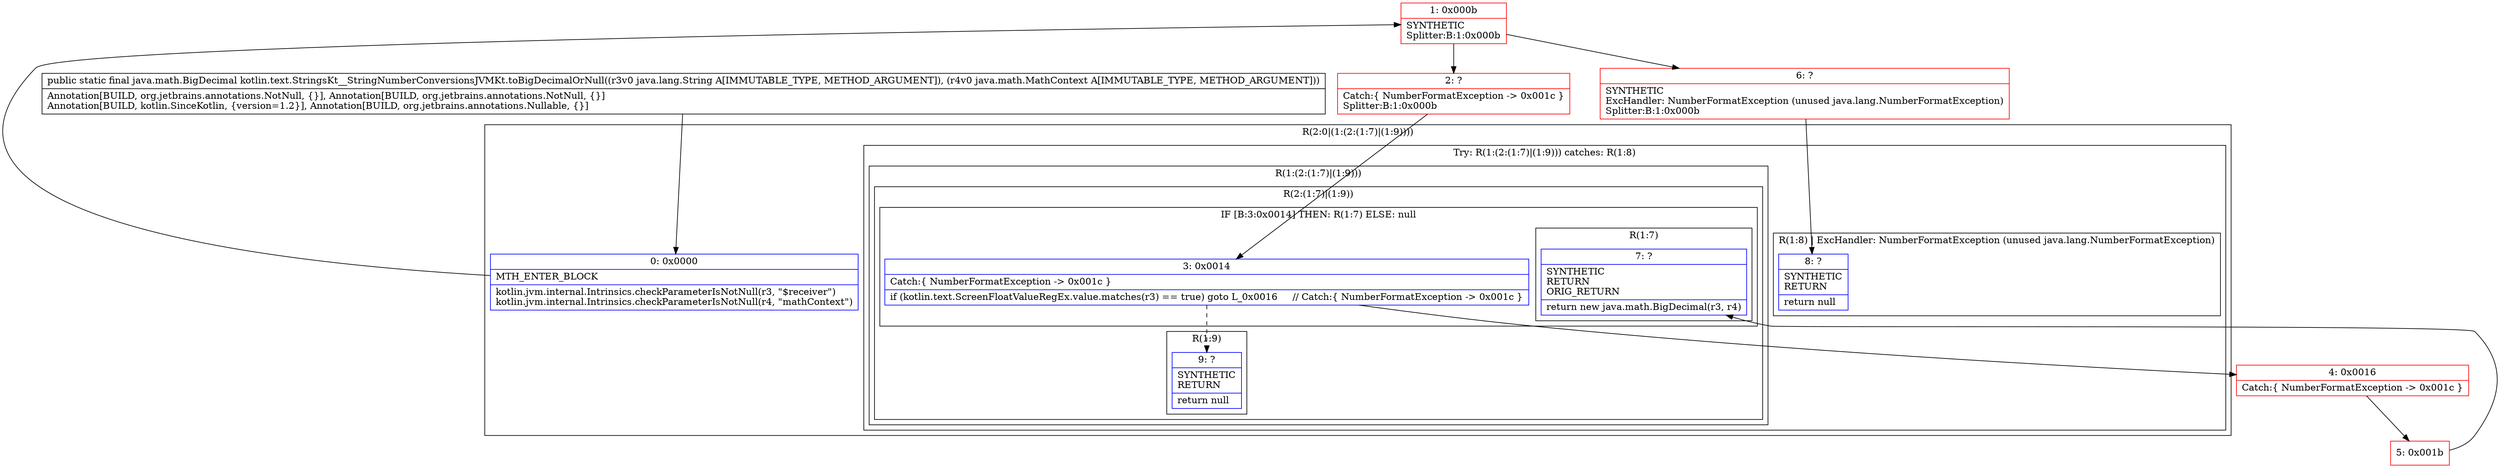 digraph "CFG forkotlin.text.StringsKt__StringNumberConversionsJVMKt.toBigDecimalOrNull(Ljava\/lang\/String;Ljava\/math\/MathContext;)Ljava\/math\/BigDecimal;" {
subgraph cluster_Region_1280033996 {
label = "R(2:0|(1:(2:(1:7)|(1:9))))";
node [shape=record,color=blue];
Node_0 [shape=record,label="{0\:\ 0x0000|MTH_ENTER_BLOCK\l|kotlin.jvm.internal.Intrinsics.checkParameterIsNotNull(r3, \"$receiver\")\lkotlin.jvm.internal.Intrinsics.checkParameterIsNotNull(r4, \"mathContext\")\l}"];
subgraph cluster_TryCatchRegion_1338431854 {
label = "Try: R(1:(2:(1:7)|(1:9))) catches: R(1:8)";
node [shape=record,color=blue];
subgraph cluster_Region_932879906 {
label = "R(1:(2:(1:7)|(1:9)))";
node [shape=record,color=blue];
subgraph cluster_Region_1962310195 {
label = "R(2:(1:7)|(1:9))";
node [shape=record,color=blue];
subgraph cluster_IfRegion_1711914437 {
label = "IF [B:3:0x0014] THEN: R(1:7) ELSE: null";
node [shape=record,color=blue];
Node_3 [shape=record,label="{3\:\ 0x0014|Catch:\{ NumberFormatException \-\> 0x001c \}\l|if (kotlin.text.ScreenFloatValueRegEx.value.matches(r3) == true) goto L_0x0016     \/\/ Catch:\{ NumberFormatException \-\> 0x001c \}\l}"];
subgraph cluster_Region_528287171 {
label = "R(1:7)";
node [shape=record,color=blue];
Node_7 [shape=record,label="{7\:\ ?|SYNTHETIC\lRETURN\lORIG_RETURN\l|return new java.math.BigDecimal(r3, r4)\l}"];
}
}
subgraph cluster_Region_2088104832 {
label = "R(1:9)";
node [shape=record,color=blue];
Node_9 [shape=record,label="{9\:\ ?|SYNTHETIC\lRETURN\l|return null\l}"];
}
}
}
subgraph cluster_Region_999631327 {
label = "R(1:8) | ExcHandler: NumberFormatException (unused java.lang.NumberFormatException)\l";
node [shape=record,color=blue];
Node_8 [shape=record,label="{8\:\ ?|SYNTHETIC\lRETURN\l|return null\l}"];
}
}
}
subgraph cluster_Region_999631327 {
label = "R(1:8) | ExcHandler: NumberFormatException (unused java.lang.NumberFormatException)\l";
node [shape=record,color=blue];
Node_8 [shape=record,label="{8\:\ ?|SYNTHETIC\lRETURN\l|return null\l}"];
}
Node_1 [shape=record,color=red,label="{1\:\ 0x000b|SYNTHETIC\lSplitter:B:1:0x000b\l}"];
Node_2 [shape=record,color=red,label="{2\:\ ?|Catch:\{ NumberFormatException \-\> 0x001c \}\lSplitter:B:1:0x000b\l}"];
Node_4 [shape=record,color=red,label="{4\:\ 0x0016|Catch:\{ NumberFormatException \-\> 0x001c \}\l}"];
Node_5 [shape=record,color=red,label="{5\:\ 0x001b}"];
Node_6 [shape=record,color=red,label="{6\:\ ?|SYNTHETIC\lExcHandler: NumberFormatException (unused java.lang.NumberFormatException)\lSplitter:B:1:0x000b\l}"];
MethodNode[shape=record,label="{public static final java.math.BigDecimal kotlin.text.StringsKt__StringNumberConversionsJVMKt.toBigDecimalOrNull((r3v0 java.lang.String A[IMMUTABLE_TYPE, METHOD_ARGUMENT]), (r4v0 java.math.MathContext A[IMMUTABLE_TYPE, METHOD_ARGUMENT]))  | Annotation[BUILD, org.jetbrains.annotations.NotNull, \{\}], Annotation[BUILD, org.jetbrains.annotations.NotNull, \{\}]\lAnnotation[BUILD, kotlin.SinceKotlin, \{version=1.2\}], Annotation[BUILD, org.jetbrains.annotations.Nullable, \{\}]\l}"];
MethodNode -> Node_0;
Node_0 -> Node_1;
Node_3 -> Node_4;
Node_3 -> Node_9[style=dashed];
Node_1 -> Node_2;
Node_1 -> Node_6;
Node_2 -> Node_3;
Node_4 -> Node_5;
Node_5 -> Node_7;
Node_6 -> Node_8;
}

